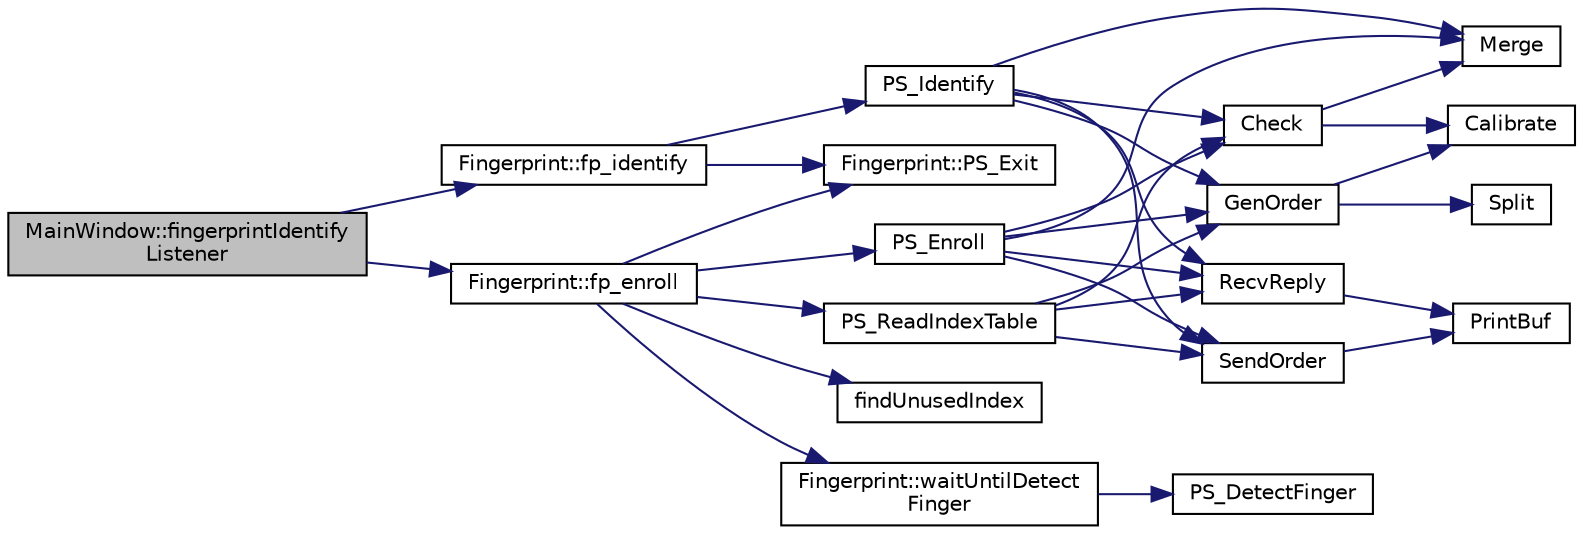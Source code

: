 digraph "MainWindow::fingerprintIdentifyListener"
{
  edge [fontname="Helvetica",fontsize="10",labelfontname="Helvetica",labelfontsize="10"];
  node [fontname="Helvetica",fontsize="10",shape=record];
  rankdir="LR";
  Node1 [label="MainWindow::fingerprintIdentify\lListener",height=0.2,width=0.4,color="black", fillcolor="grey75", style="filled", fontcolor="black"];
  Node1 -> Node2 [color="midnightblue",fontsize="10",style="solid"];
  Node2 [label="Fingerprint::fp_identify",height=0.2,width=0.4,color="black", fillcolor="white", style="filled",URL="$class_fingerprint.html#a402792facf78e1ffa848dc95437478e8",tooltip="Check and compare user fingerprint. "];
  Node2 -> Node3 [color="midnightblue",fontsize="10",style="solid"];
  Node3 [label="PS_Identify",height=0.2,width=0.4,color="black", fillcolor="white", style="filled",URL="$as608_8c.html#a3ed25a66cf830d909aae5856b7a881c1"];
  Node3 -> Node4 [color="midnightblue",fontsize="10",style="solid"];
  Node4 [label="GenOrder",height=0.2,width=0.4,color="black", fillcolor="white", style="filled",URL="$as608_8c.html#a88a530a911a08cd67c405240f213c288"];
  Node4 -> Node5 [color="midnightblue",fontsize="10",style="solid"];
  Node5 [label="Split",height=0.2,width=0.4,color="black", fillcolor="white", style="filled",URL="$as608_8c.html#af07c2aad9f2691a326cb46af75274c4c"];
  Node4 -> Node6 [color="midnightblue",fontsize="10",style="solid"];
  Node6 [label="Calibrate",height=0.2,width=0.4,color="black", fillcolor="white", style="filled",URL="$as608_8c.html#a5f676c801c8da12f6d5577e09ee91c29"];
  Node3 -> Node7 [color="midnightblue",fontsize="10",style="solid"];
  Node7 [label="SendOrder",height=0.2,width=0.4,color="black", fillcolor="white", style="filled",URL="$as608_8c.html#ac7154ff58efa2c20e7032f41973dcfa3"];
  Node7 -> Node8 [color="midnightblue",fontsize="10",style="solid"];
  Node8 [label="PrintBuf",height=0.2,width=0.4,color="black", fillcolor="white", style="filled",URL="$as608_8c.html#a3d8886be110e0a7634efb4b469fcfdb4"];
  Node3 -> Node9 [color="midnightblue",fontsize="10",style="solid"];
  Node9 [label="RecvReply",height=0.2,width=0.4,color="black", fillcolor="white", style="filled",URL="$as608_8c.html#acb590a97dc06fed947b2cc0aa489f788"];
  Node9 -> Node8 [color="midnightblue",fontsize="10",style="solid"];
  Node3 -> Node10 [color="midnightblue",fontsize="10",style="solid"];
  Node10 [label="Check",height=0.2,width=0.4,color="black", fillcolor="white", style="filled",URL="$as608_8c.html#a045b373f7ff5a933154978bbc7a2da6b"];
  Node10 -> Node11 [color="midnightblue",fontsize="10",style="solid"];
  Node11 [label="Merge",height=0.2,width=0.4,color="black", fillcolor="white", style="filled",URL="$as608_8c.html#afe3350364056dcef1a4b3cafb9af7150"];
  Node10 -> Node6 [color="midnightblue",fontsize="10",style="solid"];
  Node3 -> Node11 [color="midnightblue",fontsize="10",style="solid"];
  Node2 -> Node12 [color="midnightblue",fontsize="10",style="solid"];
  Node12 [label="Fingerprint::PS_Exit",height=0.2,width=0.4,color="black", fillcolor="white", style="filled",URL="$class_fingerprint.html#a0e9156666a243c52f3895323cae3e4df"];
  Node1 -> Node13 [color="midnightblue",fontsize="10",style="solid"];
  Node13 [label="Fingerprint::fp_enroll",height=0.2,width=0.4,color="black", fillcolor="white", style="filled",URL="$class_fingerprint.html#a15586c8d302933731eca34e4242edbb2",tooltip="Enroll user fingerprint data in to an empty memory, only read user finger one. "];
  Node13 -> Node14 [color="midnightblue",fontsize="10",style="solid"];
  Node14 [label="PS_ReadIndexTable",height=0.2,width=0.4,color="black", fillcolor="white", style="filled",URL="$as608_8c.html#acb2580d314bfbc7441b71c3c4b32f065"];
  Node14 -> Node4 [color="midnightblue",fontsize="10",style="solid"];
  Node14 -> Node7 [color="midnightblue",fontsize="10",style="solid"];
  Node14 -> Node9 [color="midnightblue",fontsize="10",style="solid"];
  Node14 -> Node10 [color="midnightblue",fontsize="10",style="solid"];
  Node13 -> Node12 [color="midnightblue",fontsize="10",style="solid"];
  Node13 -> Node15 [color="midnightblue",fontsize="10",style="solid"];
  Node15 [label="findUnusedIndex",height=0.2,width=0.4,color="black", fillcolor="white", style="filled",URL="$fingerprint_8cpp.html#ad898004c62f46acbaeada57aaa9a5c99",tooltip="Find unused index in fingersensor and return its address. "];
  Node13 -> Node16 [color="midnightblue",fontsize="10",style="solid"];
  Node16 [label="Fingerprint::waitUntilDetect\lFinger",height=0.2,width=0.4,color="black", fillcolor="white", style="filled",URL="$class_fingerprint.html#a959742eb41b55d7c020efb112ccd5a0f",tooltip="Wait until user place his finger on the sensor. "];
  Node16 -> Node17 [color="midnightblue",fontsize="10",style="solid"];
  Node17 [label="PS_DetectFinger",height=0.2,width=0.4,color="black", fillcolor="white", style="filled",URL="$as608_8c.html#afba869bff98f6cbdbfd50eebf101e9d1"];
  Node13 -> Node18 [color="midnightblue",fontsize="10",style="solid"];
  Node18 [label="PS_Enroll",height=0.2,width=0.4,color="black", fillcolor="white", style="filled",URL="$as608_8c.html#a67aebf4a0d272ea7b5232d69e2626fc3"];
  Node18 -> Node4 [color="midnightblue",fontsize="10",style="solid"];
  Node18 -> Node7 [color="midnightblue",fontsize="10",style="solid"];
  Node18 -> Node9 [color="midnightblue",fontsize="10",style="solid"];
  Node18 -> Node10 [color="midnightblue",fontsize="10",style="solid"];
  Node18 -> Node11 [color="midnightblue",fontsize="10",style="solid"];
}
